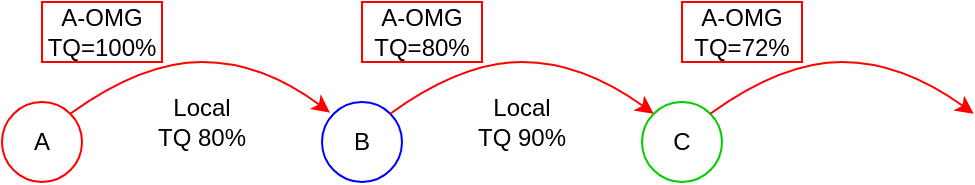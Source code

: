 <mxfile version="12.9.5" type="device"><diagram id="T4EN-Yb1wpJ48DN-mWWJ" name="Page-1"><mxGraphModel dx="813" dy="439" grid="1" gridSize="10" guides="1" tooltips="1" connect="1" arrows="1" fold="1" page="1" pageScale="1" pageWidth="827" pageHeight="1169" math="0" shadow="0"><root><mxCell id="0"/><mxCell id="1" parent="0"/><mxCell id="g2n5sMqdRudgEYa-nCs7-1" value="A" style="ellipse;whiteSpace=wrap;html=1;strokeColor=#FF0000;" parent="1" vertex="1"><mxGeometry x="80" y="320" width="40" height="40" as="geometry"/></mxCell><mxCell id="g2n5sMqdRudgEYa-nCs7-2" value="" style="curved=1;endArrow=classic;html=1;exitX=1;exitY=0;exitDx=0;exitDy=0;entryX=0.1;entryY=0.133;entryDx=0;entryDy=0;entryPerimeter=0;strokeColor=#FF0000;" parent="1" source="g2n5sMqdRudgEYa-nCs7-1" target="g2n5sMqdRudgEYa-nCs7-3" edge="1"><mxGeometry width="50" height="50" relative="1" as="geometry"><mxPoint x="355" y="410" as="sourcePoint"/><mxPoint x="275" y="310" as="targetPoint"/><Array as="points"><mxPoint x="150" y="300"/><mxPoint x="210" y="300"/></Array></mxGeometry></mxCell><mxCell id="g2n5sMqdRudgEYa-nCs7-3" value="B" style="ellipse;whiteSpace=wrap;html=1;strokeColor=#0000FF;" parent="1" vertex="1"><mxGeometry x="240" y="320" width="40" height="40" as="geometry"/></mxCell><mxCell id="g2n5sMqdRudgEYa-nCs7-6" value="&lt;div&gt;Local &lt;br&gt;&lt;/div&gt;&lt;div&gt;TQ 80%&lt;/div&gt;" style="text;html=1;strokeColor=none;fillColor=none;align=center;verticalAlign=middle;whiteSpace=wrap;rounded=0;" parent="1" vertex="1"><mxGeometry x="150" y="320" width="60" height="20" as="geometry"/></mxCell><mxCell id="uV1r0T8QRB8NJjiaJUSj-15" value="C" style="ellipse;whiteSpace=wrap;html=1;strokeColor=#00CC00;" vertex="1" parent="1"><mxGeometry x="400" y="320" width="40" height="40" as="geometry"/></mxCell><mxCell id="uV1r0T8QRB8NJjiaJUSj-26" value="" style="curved=1;endArrow=classic;html=1;strokeColor=#FF0000;entryX=0;entryY=0;entryDx=0;entryDy=0;exitX=1;exitY=0;exitDx=0;exitDy=0;" edge="1" parent="1" source="g2n5sMqdRudgEYa-nCs7-3" target="uV1r0T8QRB8NJjiaJUSj-15"><mxGeometry width="50" height="50" relative="1" as="geometry"><mxPoint x="280" y="330" as="sourcePoint"/><mxPoint x="330" y="280" as="targetPoint"/><Array as="points"><mxPoint x="310" y="300"/><mxPoint x="370" y="300"/></Array></mxGeometry></mxCell><mxCell id="uV1r0T8QRB8NJjiaJUSj-28" value="A-OMG TQ=100%" style="rounded=0;whiteSpace=wrap;html=1;strokeColor=#FF0000;strokeWidth=1;" vertex="1" parent="1"><mxGeometry x="100" y="270" width="60" height="30" as="geometry"/></mxCell><mxCell id="uV1r0T8QRB8NJjiaJUSj-29" value="Local&lt;br&gt;TQ 90%" style="text;html=1;strokeColor=none;fillColor=none;align=center;verticalAlign=middle;whiteSpace=wrap;rounded=0;" vertex="1" parent="1"><mxGeometry x="310" y="320" width="60" height="20" as="geometry"/></mxCell><mxCell id="uV1r0T8QRB8NJjiaJUSj-30" value="A-OMG TQ=80%" style="rounded=0;whiteSpace=wrap;html=1;strokeColor=#FF0000;strokeWidth=1;" vertex="1" parent="1"><mxGeometry x="260" y="270" width="60" height="30" as="geometry"/></mxCell><mxCell id="uV1r0T8QRB8NJjiaJUSj-31" value="" style="curved=1;endArrow=classic;html=1;strokeColor=#FF0000;exitX=1;exitY=0;exitDx=0;exitDy=0;entryX=0;entryY=0;entryDx=0;entryDy=0;" edge="1" parent="1" source="uV1r0T8QRB8NJjiaJUSj-15"><mxGeometry width="50" height="50" relative="1" as="geometry"><mxPoint x="440.002" y="325.858" as="sourcePoint"/><mxPoint x="565.858" y="325.858" as="targetPoint"/><Array as="points"><mxPoint x="470" y="300"/><mxPoint x="530" y="300"/></Array></mxGeometry></mxCell><mxCell id="uV1r0T8QRB8NJjiaJUSj-33" value="&lt;div&gt;A-OMG TQ=72%&lt;/div&gt;" style="rounded=0;whiteSpace=wrap;html=1;strokeColor=#FF0000;strokeWidth=1;" vertex="1" parent="1"><mxGeometry x="420" y="270" width="60" height="30" as="geometry"/></mxCell></root></mxGraphModel></diagram></mxfile>